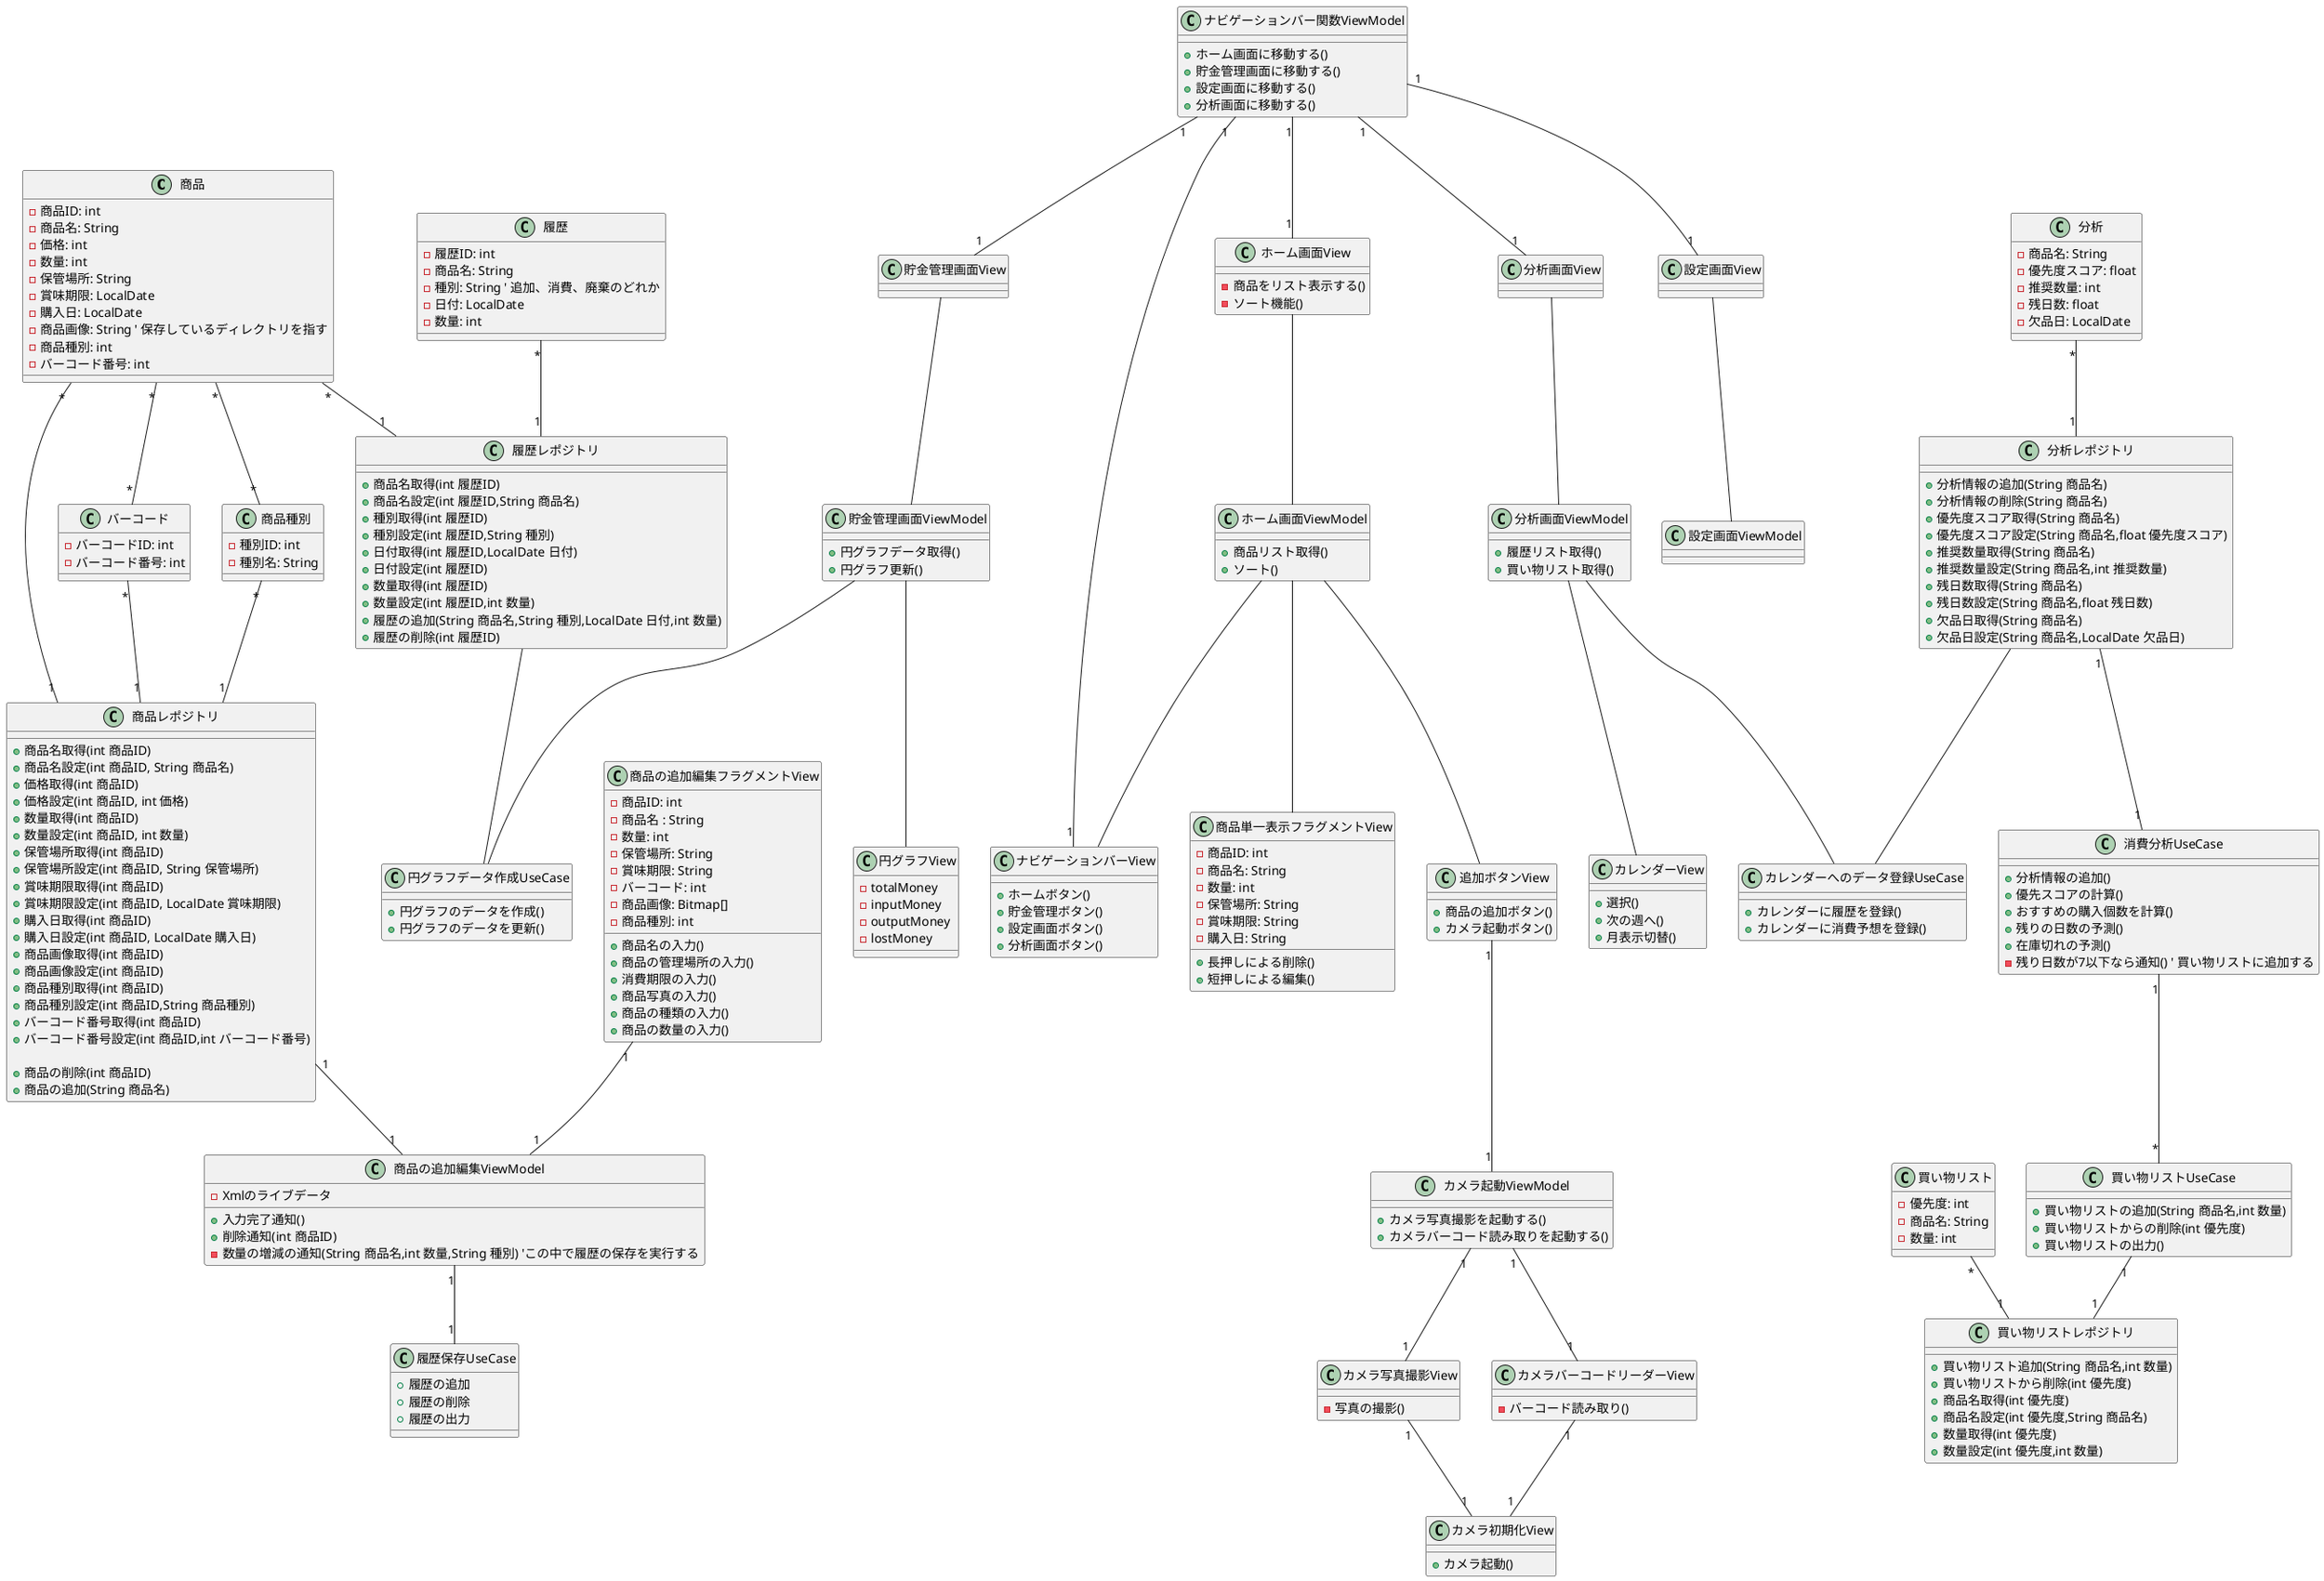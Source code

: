 @startuml

' Model
'
class 商品 {
    -商品ID: int
    -商品名: String
    -価格: int
    -数量: int
    -保管場所: String
    -賞味期限: LocalDate
    -購入日: LocalDate
    -商品画像: String ' 保存しているディレクトリを指す
    -商品種別: int
    -バーコード番号: int
}
class バーコード{
    -バーコードID: int
    -バーコード番号: int
}
class 商品種別{
    -種別ID: int
    -種別名: String
}

class 履歴{
    -履歴ID: int
    -商品名: String
    -種別: String ' 追加、消費、廃棄のどれか
    -日付: LocalDate
    -数量: int
}
class 分析{
    -商品名: String
    -優先度スコア: float
    -推奨数量: int
    -残日数: float
    -欠品日: LocalDate
}
class 買い物リスト{
    -優先度: int
    -商品名: String
    -数量: int
}

商品 "*" -- "*" バーコード
商品 "*" -- "*" 商品種別

' Repository
' 商品レポジトリの変更履歴を履歴レポジトリに加えたいがレポジトリからレポジトリは依存が強くなってしまうためダメ。
class 商品レポジトリ{
    +商品名取得(int 商品ID)
    +商品名設定(int 商品ID, String 商品名)
    +価格取得(int 商品ID)
    +価格設定(int 商品ID, int 価格)
    +数量取得(int 商品ID)
    +数量設定(int 商品ID, int 数量)
    +保管場所取得(int 商品ID)
    +保管場所設定(int 商品ID, String 保管場所)
    +賞味期限取得(int 商品ID)
    +賞味期限設定(int 商品ID, LocalDate 賞味期限)
    +購入日取得(int 商品ID)
    +購入日設定(int 商品ID, LocalDate 購入日)
    +商品画像取得(int 商品ID)
    +商品画像設定(int 商品ID)
    +商品種別取得(int 商品ID)
    +商品種別設定(int 商品ID,String 商品種別)
    +バーコード番号取得(int 商品ID)
    +バーコード番号設定(int 商品ID,int バーコード番号)

    +商品の削除(int 商品ID)
    +商品の追加(String 商品名)
}
商品 "*" -- "1" 商品レポジトリ
バーコード "*" -- "1" 商品レポジトリ
商品種別 "*" -- "1" 商品レポジトリ

class 履歴レポジトリ{
    +商品名取得(int 履歴ID)
    +商品名設定(int 履歴ID,String 商品名)
    +種別取得(int 履歴ID)
    +種別設定(int 履歴ID,String 種別)
    +日付取得(int 履歴ID,LocalDate 日付)
    +日付設定(int 履歴ID)
    +数量取得(int 履歴ID)
    +数量設定(int 履歴ID,int 数量)
    +履歴の追加(String 商品名,String 種別,LocalDate 日付,int 数量)
    +履歴の削除(int 履歴ID)
}
商品 "*" -- "1" 履歴レポジトリ
履歴 "*" -- "1" 履歴レポジトリ

class 分析レポジトリ{
    +分析情報の追加(String 商品名)
    +分析情報の削除(String 商品名)
    +優先度スコア取得(String 商品名)
    +優先度スコア設定(String 商品名,float 優先度スコア)
    +推奨数量取得(String 商品名)
    +推奨数量設定(String 商品名,int 推奨数量)
    +残日数取得(String 商品名)
    +残日数設定(String 商品名,float 残日数)
    +欠品日取得(String 商品名)
    +欠品日設定(String 商品名,LocalDate 欠品日)
}
分析 "*" -- "1" 分析レポジトリ

class 買い物リストレポジトリ{
    +買い物リスト追加(String 商品名,int 数量)
    +買い物リストから削除(int 優先度)
    +商品名取得(int 優先度)
    +商品名設定(int 優先度,String 商品名)
    +数量取得(int 優先度)
    +数量設定(int 優先度,int 数量)
}
買い物リスト "*" -- "1" 買い物リストレポジトリ

'View Model
class 商品の追加編集ViewModel{
    -Xmlのライブデータ
    +入力完了通知()
    +削除通知(int 商品ID)
    -数量の増減の通知(String 商品名,int 数量,String 種別) 'この中で履歴の保存を実行する
}

商品レポジトリ "1" -- "1" 商品の追加編集ViewModel
商品の追加編集フラグメントView "1" -- "1" 商品の追加編集ViewModel

class 履歴保存UseCase{
    +履歴の追加
    +履歴の削除
    +履歴の出力
}
class 買い物リストUseCase {
    +買い物リストの追加(String 商品名,int 数量)
    +買い物リストからの削除(int 優先度)
    +買い物リストの出力()
}
商品の追加編集ViewModel "1" -- "1" 履歴保存UseCase

class ナビゲーションバー関数ViewModel{
    +ホーム画面に移動する()
    +貯金管理画面に移動する()
    +設定画面に移動する()
    +分析画面に移動する()
}

ナビゲーションバー関数ViewModel "1" -- "1" ホーム画面View
ナビゲーションバー関数ViewModel "1" -- "1" 貯金管理画面View
ナビゲーションバー関数ViewModel "1" -- "1" 設定画面View
ナビゲーションバー関数ViewModel "1" -- "1" 分析画面View

class カメラ起動ViewModel{
    +カメラ写真撮影を起動する()
    +カメラバーコード読み取りを起動する()
}
カメラ起動ViewModel "1" -- "1" カメラ写真撮影View
カメラ起動ViewModel "1" -- "1" カメラバーコードリーダーView

class 消費分析UseCase {
    +分析情報の追加()
    +優先スコアの計算()
    +おすすめの購入個数を計算()
    +残りの日数の予測()
    +在庫切れの予測()
    -残り日数が7以下なら通知() ' 買い物リストに追加する
}
消費分析UseCase "1" -- "*" 買い物リストUseCase
買い物リストUseCase "1" -- "1" 買い物リストレポジトリ
分析レポジトリ "1" -- "1" 消費分析UseCase

' View
' 商品一つのFragmentの表示
class 商品単一表示フラグメントView{
    -商品ID: int
    -商品名: String
    -数量: int
    -保管場所: String
    -賞味期限: String
    -購入日: String
    +長押しによる削除()
    +短押しによる編集()
}
class 商品の追加編集フラグメントView{
    -商品ID: int
    -商品名 : String
    -数量: int
    -保管場所: String
    -賞味期限: String
    -バーコード: int
    -商品画像: Bitmap[]
    -商品種別: int
    +商品名の入力()
    +商品の管理場所の入力()
    +消費期限の入力()
    +商品写真の入力()
    +商品の種類の入力()
    +商品の数量の入力()
}

class ナビゲーションバーView{
    +ホームボタン()
    +貯金管理ボタン()
    +設定画面ボタン()
    +分析画面ボタン()
}
ナビゲーションバーView "1" -- "1" ナビゲーションバー関数ViewModel

class 追加ボタンView{
    +商品の追加ボタン()
    +カメラ起動ボタン()
}
追加ボタンView "1" -- "1" カメラ起動ViewModel

class カレンダーView{
    +選択()
    +次の週へ()
    +月表示切替()
}
class 円グラフView{
    -totalMoney
    -inputMoney
    -outputMoney
    -lostMoney
}

class 貯金管理画面ViewModel {
    +円グラフデータ取得()
    +円グラフ更新()
}

class 貯金管理画面View{
}
貯金管理画面View -- 貯金管理画面ViewModel
貯金管理画面ViewModel -- 円グラフView

class 設定画面ViewModel {
}
class 設定画面View{
}
設定画面View -- 設定画面ViewModel

class 分析画面ViewModel {
    +履歴リスト取得()
    +買い物リスト取得()
}
class 分析画面View{
}
分析画面View -- 分析画面ViewModel
分析画面ViewModel -- カレンダーView

class ホーム画面ViewModel {
    +商品リスト取得()
    +ソート()
}
class ホーム画面View{
    -商品をリスト表示する()
    -ソート機能()
}
ホーム画面View -- ホーム画面ViewModel
ホーム画面ViewModel -- 商品単一表示フラグメントView
ホーム画面ViewModel -- 追加ボタンView
ホーム画面ViewModel -- ナビゲーションバーView

class カメラ写真撮影View{
    -写真の撮影()
}
class カメラバーコードリーダーView{
    -バーコード読み取り()
}
class カメラ初期化View {
    +カメラ起動()
}
カメラ写真撮影View "1" -- "1" カメラ初期化View
カメラバーコードリーダーView "1" -- "1" カメラ初期化View

class 円グラフデータ作成UseCase{
    +円グラフのデータを作成()
    +円グラフのデータを更新()
}
貯金管理画面ViewModel -- 円グラフデータ作成UseCase
履歴レポジトリ -- 円グラフデータ作成UseCase

class カレンダーへのデータ登録UseCase{
    +カレンダーに履歴を登録()
    +カレンダーに消費予想を登録()
}
分析画面ViewModel -- カレンダーへのデータ登録UseCase
分析レポジトリ -- カレンダーへのデータ登録UseCase

@enduml